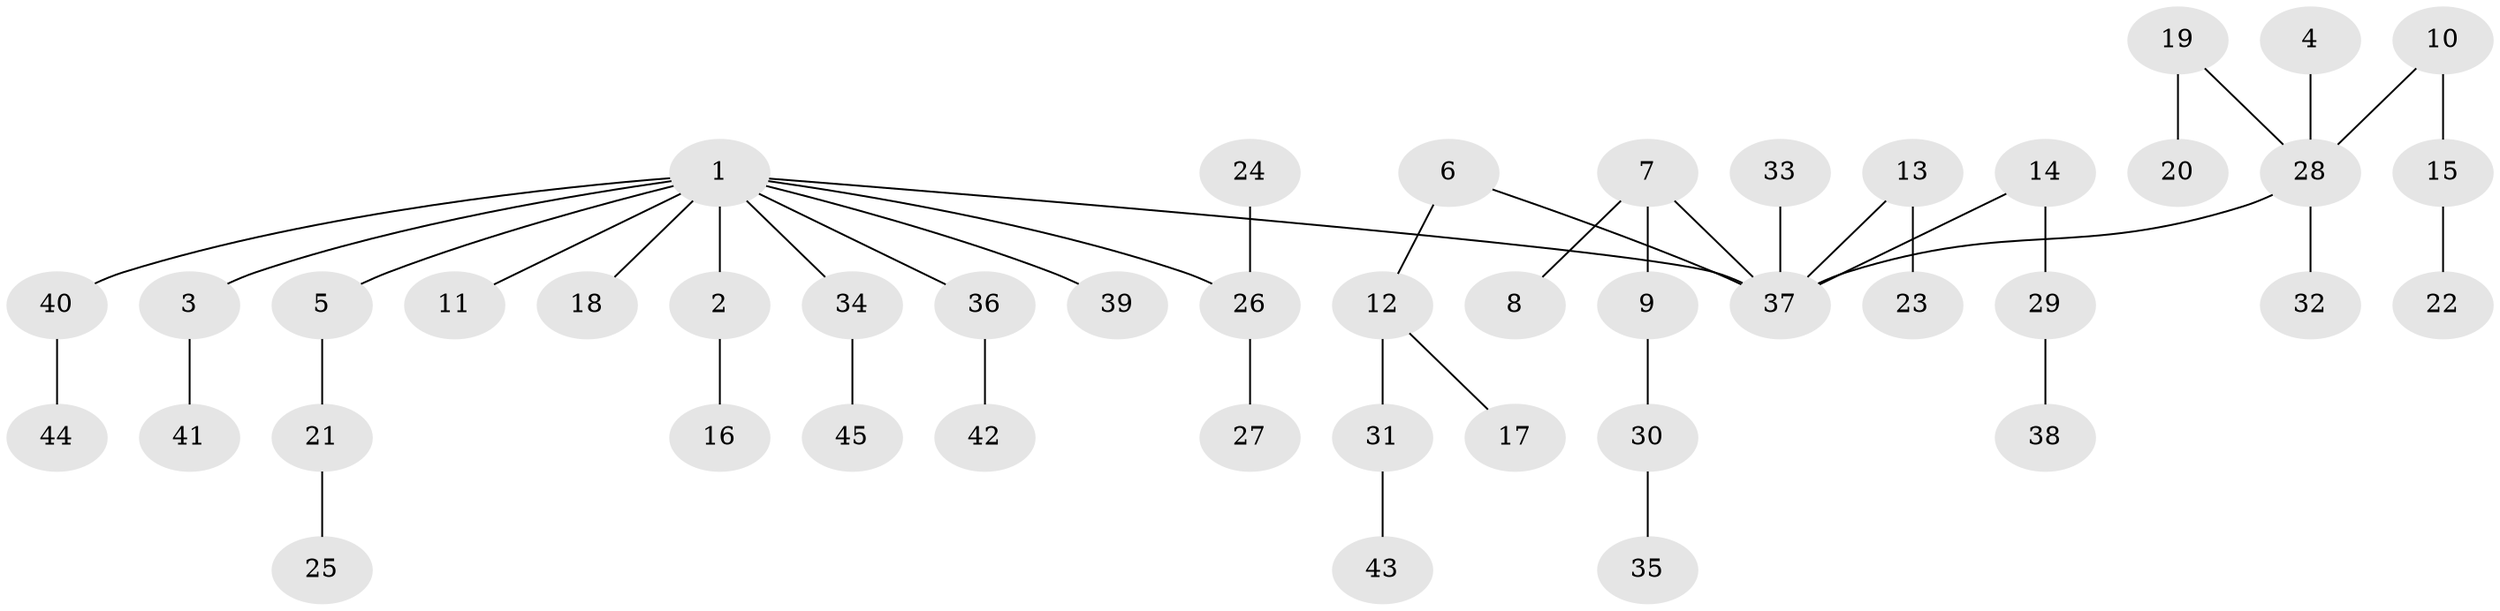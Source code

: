 // original degree distribution, {5: 0.011235955056179775, 8: 0.011235955056179775, 2: 0.38202247191011235, 4: 0.02247191011235955, 3: 0.14606741573033707, 6: 0.02247191011235955, 1: 0.4044943820224719}
// Generated by graph-tools (version 1.1) at 2025/26/03/09/25 03:26:32]
// undirected, 45 vertices, 44 edges
graph export_dot {
graph [start="1"]
  node [color=gray90,style=filled];
  1;
  2;
  3;
  4;
  5;
  6;
  7;
  8;
  9;
  10;
  11;
  12;
  13;
  14;
  15;
  16;
  17;
  18;
  19;
  20;
  21;
  22;
  23;
  24;
  25;
  26;
  27;
  28;
  29;
  30;
  31;
  32;
  33;
  34;
  35;
  36;
  37;
  38;
  39;
  40;
  41;
  42;
  43;
  44;
  45;
  1 -- 2 [weight=1.0];
  1 -- 3 [weight=1.0];
  1 -- 5 [weight=1.0];
  1 -- 11 [weight=1.0];
  1 -- 18 [weight=1.0];
  1 -- 26 [weight=1.0];
  1 -- 34 [weight=1.0];
  1 -- 36 [weight=1.0];
  1 -- 37 [weight=1.0];
  1 -- 39 [weight=1.0];
  1 -- 40 [weight=1.0];
  2 -- 16 [weight=1.0];
  3 -- 41 [weight=1.0];
  4 -- 28 [weight=1.0];
  5 -- 21 [weight=1.0];
  6 -- 12 [weight=1.0];
  6 -- 37 [weight=1.0];
  7 -- 8 [weight=1.0];
  7 -- 9 [weight=1.0];
  7 -- 37 [weight=1.0];
  9 -- 30 [weight=1.0];
  10 -- 15 [weight=1.0];
  10 -- 28 [weight=1.0];
  12 -- 17 [weight=1.0];
  12 -- 31 [weight=1.0];
  13 -- 23 [weight=1.0];
  13 -- 37 [weight=1.0];
  14 -- 29 [weight=1.0];
  14 -- 37 [weight=1.0];
  15 -- 22 [weight=1.0];
  19 -- 20 [weight=1.0];
  19 -- 28 [weight=1.0];
  21 -- 25 [weight=1.0];
  24 -- 26 [weight=1.0];
  26 -- 27 [weight=1.0];
  28 -- 32 [weight=1.0];
  28 -- 37 [weight=1.0];
  29 -- 38 [weight=1.0];
  30 -- 35 [weight=1.0];
  31 -- 43 [weight=1.0];
  33 -- 37 [weight=1.0];
  34 -- 45 [weight=1.0];
  36 -- 42 [weight=1.0];
  40 -- 44 [weight=1.0];
}
